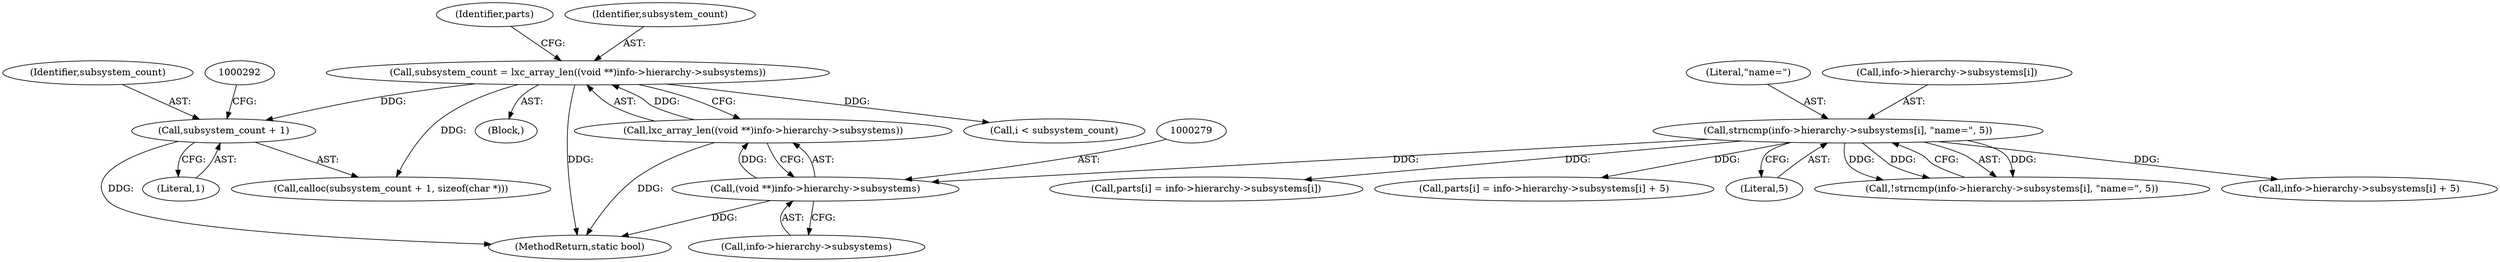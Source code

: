 digraph "0_lxc_592fd47a6245508b79fe6ac819fe6d3b2c1289be@API" {
"1000288" [label="(Call,subsystem_count + 1)"];
"1000275" [label="(Call,subsystem_count = lxc_array_len((void **)info->hierarchy->subsystems))"];
"1000277" [label="(Call,lxc_array_len((void **)info->hierarchy->subsystems))"];
"1000278" [label="(Call,(void **)info->hierarchy->subsystems)"];
"1000309" [label="(Call,strncmp(info->hierarchy->subsystems[i], \"name=\", 5))"];
"1000317" [label="(Literal,\"name=\")"];
"1000309" [label="(Call,strncmp(info->hierarchy->subsystems[i], \"name=\", 5))"];
"1000280" [label="(Call,info->hierarchy->subsystems)"];
"1000289" [label="(Identifier,subsystem_count)"];
"1000277" [label="(Call,lxc_array_len((void **)info->hierarchy->subsystems))"];
"1000246" [label="(Block,)"];
"1000733" [label="(MethodReturn,static bool)"];
"1000333" [label="(Call,parts[i] = info->hierarchy->subsystems[i])"];
"1000290" [label="(Literal,1)"];
"1000319" [label="(Call,parts[i] = info->hierarchy->subsystems[i] + 5)"];
"1000318" [label="(Literal,5)"];
"1000278" [label="(Call,(void **)info->hierarchy->subsystems)"];
"1000310" [label="(Call,info->hierarchy->subsystems[i])"];
"1000286" [label="(Identifier,parts)"];
"1000287" [label="(Call,calloc(subsystem_count + 1, sizeof(char *)))"];
"1000301" [label="(Call,i < subsystem_count)"];
"1000288" [label="(Call,subsystem_count + 1)"];
"1000308" [label="(Call,!strncmp(info->hierarchy->subsystems[i], \"name=\", 5))"];
"1000276" [label="(Identifier,subsystem_count)"];
"1000323" [label="(Call,info->hierarchy->subsystems[i] + 5)"];
"1000275" [label="(Call,subsystem_count = lxc_array_len((void **)info->hierarchy->subsystems))"];
"1000288" -> "1000287"  [label="AST: "];
"1000288" -> "1000290"  [label="CFG: "];
"1000289" -> "1000288"  [label="AST: "];
"1000290" -> "1000288"  [label="AST: "];
"1000292" -> "1000288"  [label="CFG: "];
"1000288" -> "1000733"  [label="DDG: "];
"1000275" -> "1000288"  [label="DDG: "];
"1000275" -> "1000246"  [label="AST: "];
"1000275" -> "1000277"  [label="CFG: "];
"1000276" -> "1000275"  [label="AST: "];
"1000277" -> "1000275"  [label="AST: "];
"1000286" -> "1000275"  [label="CFG: "];
"1000275" -> "1000733"  [label="DDG: "];
"1000277" -> "1000275"  [label="DDG: "];
"1000275" -> "1000287"  [label="DDG: "];
"1000275" -> "1000301"  [label="DDG: "];
"1000277" -> "1000278"  [label="CFG: "];
"1000278" -> "1000277"  [label="AST: "];
"1000277" -> "1000733"  [label="DDG: "];
"1000278" -> "1000277"  [label="DDG: "];
"1000278" -> "1000280"  [label="CFG: "];
"1000279" -> "1000278"  [label="AST: "];
"1000280" -> "1000278"  [label="AST: "];
"1000278" -> "1000733"  [label="DDG: "];
"1000309" -> "1000278"  [label="DDG: "];
"1000309" -> "1000308"  [label="AST: "];
"1000309" -> "1000318"  [label="CFG: "];
"1000310" -> "1000309"  [label="AST: "];
"1000317" -> "1000309"  [label="AST: "];
"1000318" -> "1000309"  [label="AST: "];
"1000308" -> "1000309"  [label="CFG: "];
"1000309" -> "1000308"  [label="DDG: "];
"1000309" -> "1000308"  [label="DDG: "];
"1000309" -> "1000308"  [label="DDG: "];
"1000309" -> "1000319"  [label="DDG: "];
"1000309" -> "1000323"  [label="DDG: "];
"1000309" -> "1000333"  [label="DDG: "];
}
